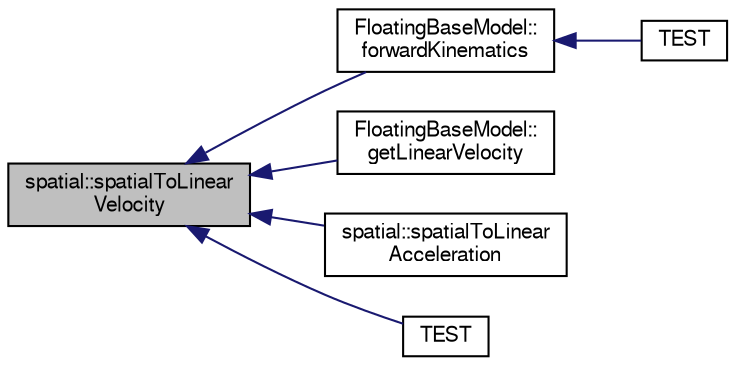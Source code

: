 digraph "spatial::spatialToLinearVelocity"
{
  edge [fontname="FreeSans",fontsize="10",labelfontname="FreeSans",labelfontsize="10"];
  node [fontname="FreeSans",fontsize="10",shape=record];
  rankdir="LR";
  Node1 [label="spatial::spatialToLinear\lVelocity",height=0.2,width=0.4,color="black", fillcolor="grey75", style="filled", fontcolor="black"];
  Node1 -> Node2 [dir="back",color="midnightblue",fontsize="10",style="solid",fontname="FreeSans"];
  Node2 [label="FloatingBaseModel::\lforwardKinematics",height=0.2,width=0.4,color="black", fillcolor="white", style="filled",URL="$d6/db1/class_floating_base_model.html#a4c4c27d3bc26c3ad1a3306d16b57f085"];
  Node2 -> Node3 [dir="back",color="midnightblue",fontsize="10",style="solid",fontname="FreeSans"];
  Node3 [label="TEST",height=0.2,width=0.4,color="black", fillcolor="white", style="filled",URL="$d4/dc6/test__cheetah3__model_8cpp.html#ae0a791e1383a7227ea33c31f94bca12d"];
  Node1 -> Node4 [dir="back",color="midnightblue",fontsize="10",style="solid",fontname="FreeSans"];
  Node4 [label="FloatingBaseModel::\lgetLinearVelocity",height=0.2,width=0.4,color="black", fillcolor="white", style="filled",URL="$d6/db1/class_floating_base_model.html#ac4097f466bc8a392a88273e33c17bb50"];
  Node1 -> Node5 [dir="back",color="midnightblue",fontsize="10",style="solid",fontname="FreeSans"];
  Node5 [label="spatial::spatialToLinear\lAcceleration",height=0.2,width=0.4,color="black", fillcolor="white", style="filled",URL="$de/d1a/namespacespatial.html#a791e1bf3407f16ee4157ff943ea824dc"];
  Node1 -> Node6 [dir="back",color="midnightblue",fontsize="10",style="solid",fontname="FreeSans"];
  Node6 [label="TEST",height=0.2,width=0.4,color="black", fillcolor="white", style="filled",URL="$d3/dc1/test__spatial_8cpp.html#aeb35714e606b614d0db5063ae839656c"];
}
